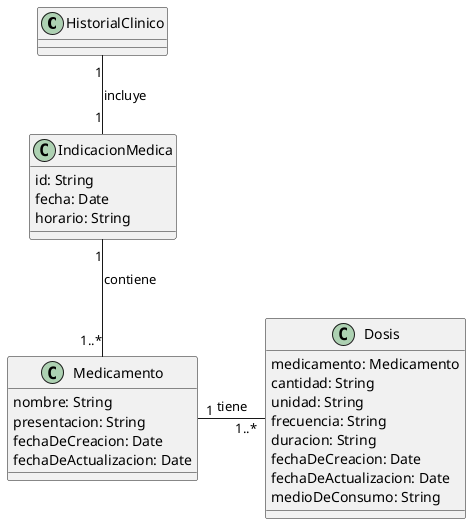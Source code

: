 @startuml IndicacionMedicaClassDiagram

class HistorialClinico {
}


class IndicacionMedica {
    id: String
    fecha: Date
    horario: String
}

class Dosis {
    medicamento: Medicamento
    cantidad: String
    unidad: String 
    frecuencia: String
    duracion: String
    fechaDeCreacion: Date
    fechaDeActualizacion: Date
    medioDeConsumo: String

}

'Es como producto
class Medicamento {
    nombre: String
    presentacion: String    
    fechaDeCreacion: Date
    fechaDeActualizacion: Date

}

' Relaciones

HistorialClinico "1" -- "1" IndicacionMedica : incluye
IndicacionMedica "1" -- "1..*" Medicamento : contiene
Medicamento "1" - "1..*" Dosis : tiene

@enduml

